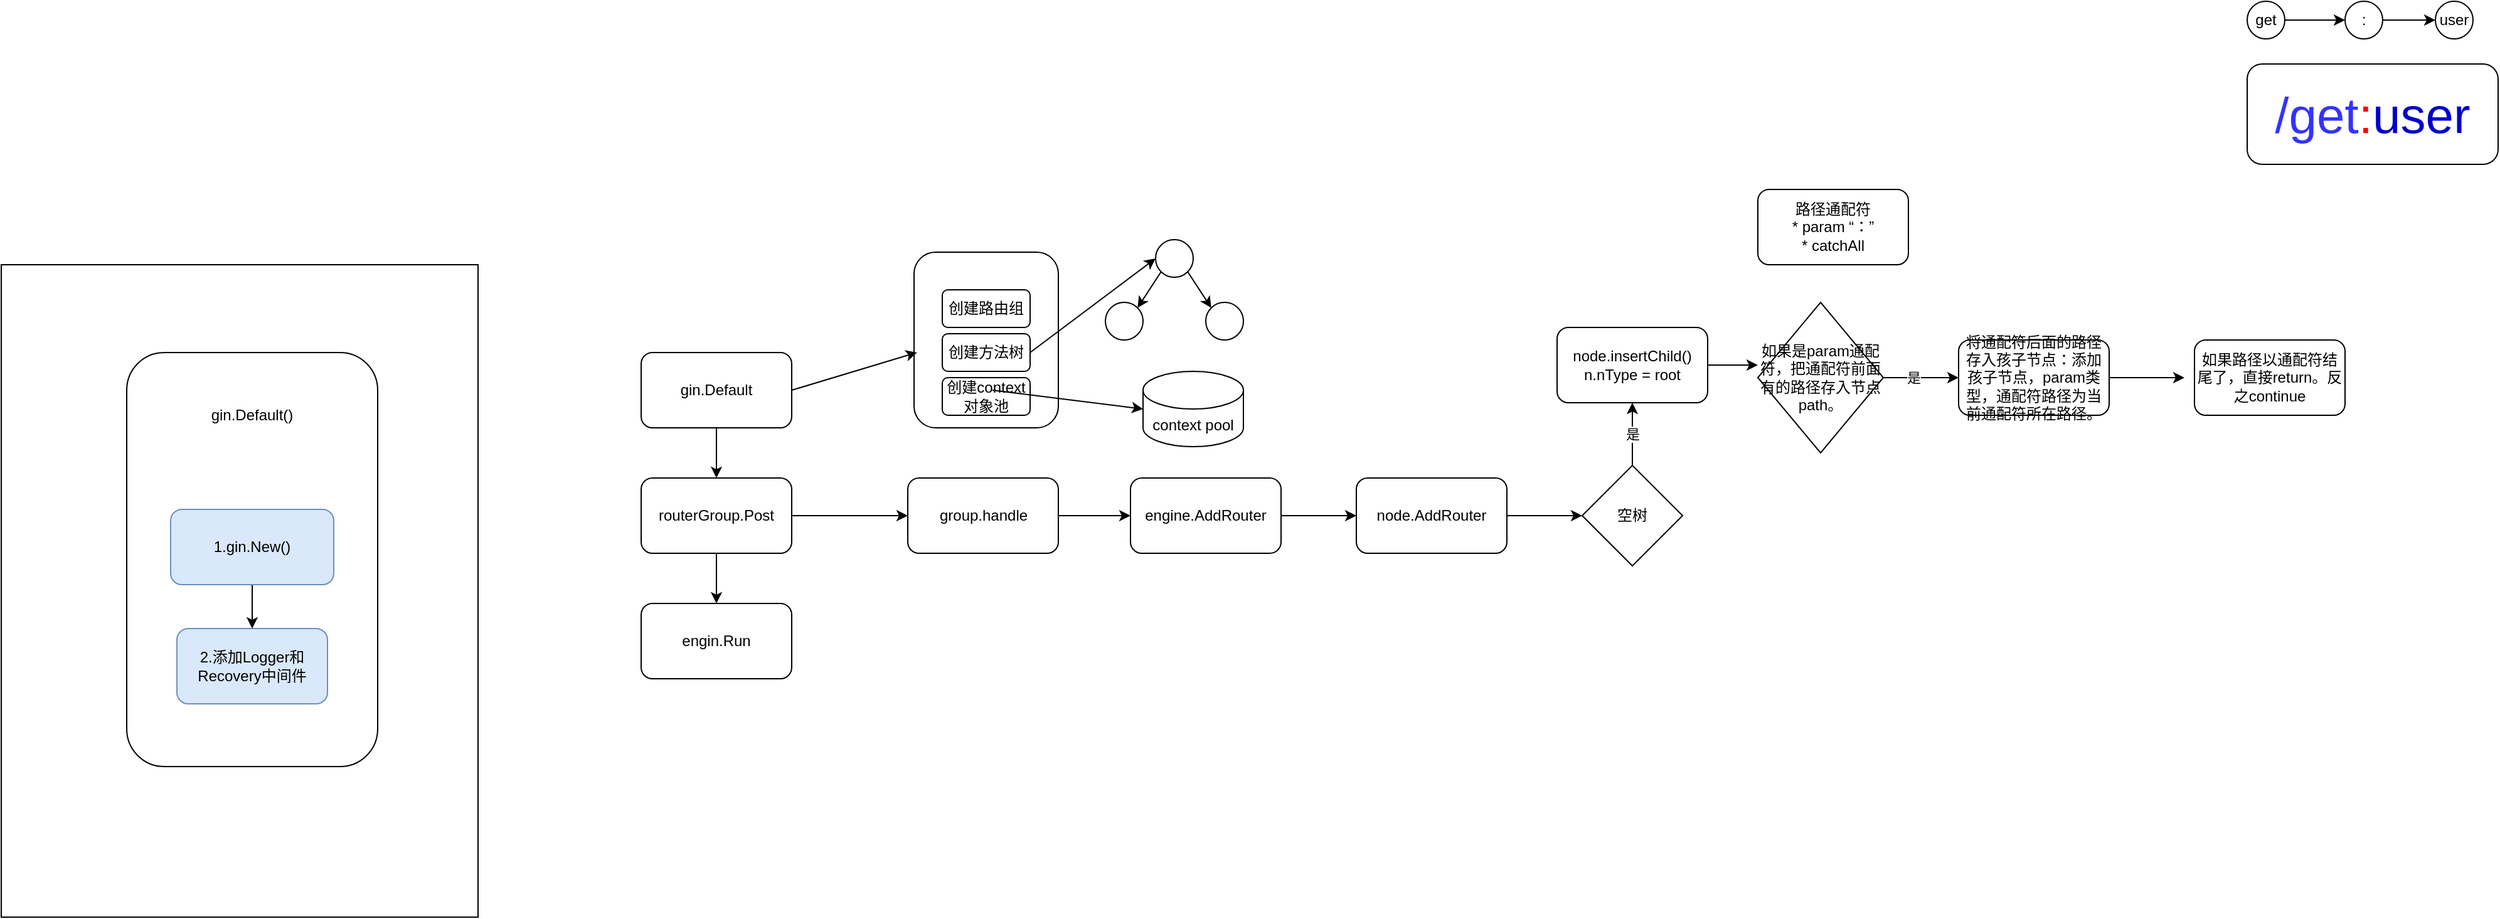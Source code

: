 <mxfile version="24.4.13" type="github">
  <diagram name="第 1 页" id="FhTdC2bvr46xT0aSxTmh">
    <mxGraphModel dx="789" dy="1670" grid="1" gridSize="10" guides="1" tooltips="1" connect="1" arrows="1" fold="1" page="1" pageScale="1" pageWidth="827" pageHeight="1169" math="0" shadow="0">
      <root>
        <mxCell id="0" />
        <mxCell id="1" parent="0" />
        <mxCell id="dOF-xwtYB641dK5NcoF4-30" value="" style="rounded=1;whiteSpace=wrap;html=1;" vertex="1" parent="1">
          <mxGeometry x="987.5" y="90" width="115" height="140" as="geometry" />
        </mxCell>
        <mxCell id="dOF-xwtYB641dK5NcoF4-17" value="" style="rounded=0;whiteSpace=wrap;html=1;" vertex="1" parent="1">
          <mxGeometry x="260" y="100" width="380" height="520" as="geometry" />
        </mxCell>
        <mxCell id="dOF-xwtYB641dK5NcoF4-10" value="" style="rounded=1;whiteSpace=wrap;html=1;" vertex="1" parent="1">
          <mxGeometry x="360" y="170" width="200" height="330" as="geometry" />
        </mxCell>
        <mxCell id="dOF-xwtYB641dK5NcoF4-15" style="edgeStyle=orthogonalEdgeStyle;rounded=0;orthogonalLoop=1;jettySize=auto;html=1;exitX=0.5;exitY=1;exitDx=0;exitDy=0;entryX=0.5;entryY=0;entryDx=0;entryDy=0;" edge="1" parent="1" source="dOF-xwtYB641dK5NcoF4-4" target="dOF-xwtYB641dK5NcoF4-14">
          <mxGeometry relative="1" as="geometry" />
        </mxCell>
        <mxCell id="dOF-xwtYB641dK5NcoF4-4" value="1.gin.New()" style="rounded=1;whiteSpace=wrap;html=1;fillColor=#dae8fc;strokeColor=#6c8ebf;" vertex="1" parent="1">
          <mxGeometry x="395" y="295" width="130" height="60" as="geometry" />
        </mxCell>
        <mxCell id="dOF-xwtYB641dK5NcoF4-14" value="2.添加Logger和Recovery中间件" style="rounded=1;whiteSpace=wrap;html=1;fillColor=#dae8fc;strokeColor=#6c8ebf;" vertex="1" parent="1">
          <mxGeometry x="400" y="390" width="120" height="60" as="geometry" />
        </mxCell>
        <mxCell id="dOF-xwtYB641dK5NcoF4-16" value="gin.Default()" style="text;html=1;align=center;verticalAlign=middle;whiteSpace=wrap;rounded=0;" vertex="1" parent="1">
          <mxGeometry x="420" y="200" width="80" height="40" as="geometry" />
        </mxCell>
        <mxCell id="dOF-xwtYB641dK5NcoF4-21" style="edgeStyle=orthogonalEdgeStyle;rounded=0;orthogonalLoop=1;jettySize=auto;html=1;exitX=0.5;exitY=1;exitDx=0;exitDy=0;" edge="1" parent="1" source="dOF-xwtYB641dK5NcoF4-18" target="dOF-xwtYB641dK5NcoF4-19">
          <mxGeometry relative="1" as="geometry" />
        </mxCell>
        <mxCell id="dOF-xwtYB641dK5NcoF4-25" style="rounded=0;orthogonalLoop=1;jettySize=auto;html=1;exitX=1;exitY=0.5;exitDx=0;exitDy=0;entryX=0.021;entryY=0.571;entryDx=0;entryDy=0;entryPerimeter=0;" edge="1" parent="1" source="dOF-xwtYB641dK5NcoF4-18" target="dOF-xwtYB641dK5NcoF4-30">
          <mxGeometry relative="1" as="geometry">
            <mxPoint x="950" y="240" as="targetPoint" />
          </mxGeometry>
        </mxCell>
        <mxCell id="dOF-xwtYB641dK5NcoF4-18" value="gin.Default" style="rounded=1;whiteSpace=wrap;html=1;" vertex="1" parent="1">
          <mxGeometry x="770" y="170" width="120" height="60" as="geometry" />
        </mxCell>
        <mxCell id="dOF-xwtYB641dK5NcoF4-22" style="edgeStyle=orthogonalEdgeStyle;rounded=0;orthogonalLoop=1;jettySize=auto;html=1;exitX=0.5;exitY=1;exitDx=0;exitDy=0;" edge="1" parent="1" source="dOF-xwtYB641dK5NcoF4-19" target="dOF-xwtYB641dK5NcoF4-20">
          <mxGeometry relative="1" as="geometry" />
        </mxCell>
        <mxCell id="dOF-xwtYB641dK5NcoF4-41" style="edgeStyle=orthogonalEdgeStyle;rounded=0;orthogonalLoop=1;jettySize=auto;html=1;exitX=1;exitY=0.5;exitDx=0;exitDy=0;" edge="1" parent="1" source="dOF-xwtYB641dK5NcoF4-19" target="dOF-xwtYB641dK5NcoF4-40">
          <mxGeometry relative="1" as="geometry" />
        </mxCell>
        <mxCell id="dOF-xwtYB641dK5NcoF4-19" value="routerGroup.Post" style="rounded=1;whiteSpace=wrap;html=1;" vertex="1" parent="1">
          <mxGeometry x="770" y="270" width="120" height="60" as="geometry" />
        </mxCell>
        <mxCell id="dOF-xwtYB641dK5NcoF4-20" value="engin.Run" style="rounded=1;whiteSpace=wrap;html=1;" vertex="1" parent="1">
          <mxGeometry x="770" y="370" width="120" height="60" as="geometry" />
        </mxCell>
        <mxCell id="dOF-xwtYB641dK5NcoF4-36" style="rounded=0;orthogonalLoop=1;jettySize=auto;html=1;exitX=1;exitY=0.5;exitDx=0;exitDy=0;entryX=0;entryY=0.5;entryDx=0;entryDy=0;" edge="1" parent="1" source="dOF-xwtYB641dK5NcoF4-23" target="dOF-xwtYB641dK5NcoF4-31">
          <mxGeometry relative="1" as="geometry" />
        </mxCell>
        <mxCell id="dOF-xwtYB641dK5NcoF4-23" value="创建方法树" style="rounded=1;whiteSpace=wrap;html=1;" vertex="1" parent="1">
          <mxGeometry x="1010" y="155" width="70" height="30" as="geometry" />
        </mxCell>
        <mxCell id="dOF-xwtYB641dK5NcoF4-28" value="创建context对象池" style="rounded=1;whiteSpace=wrap;html=1;" vertex="1" parent="1">
          <mxGeometry x="1010" y="190" width="70" height="30" as="geometry" />
        </mxCell>
        <mxCell id="dOF-xwtYB641dK5NcoF4-29" value="创建路由组" style="rounded=1;whiteSpace=wrap;html=1;" vertex="1" parent="1">
          <mxGeometry x="1010" y="120" width="70" height="30" as="geometry" />
        </mxCell>
        <mxCell id="dOF-xwtYB641dK5NcoF4-34" style="rounded=0;orthogonalLoop=1;jettySize=auto;html=1;exitX=0;exitY=1;exitDx=0;exitDy=0;entryX=1;entryY=0;entryDx=0;entryDy=0;" edge="1" parent="1" source="dOF-xwtYB641dK5NcoF4-31" target="dOF-xwtYB641dK5NcoF4-33">
          <mxGeometry relative="1" as="geometry" />
        </mxCell>
        <mxCell id="dOF-xwtYB641dK5NcoF4-35" style="rounded=0;orthogonalLoop=1;jettySize=auto;html=1;exitX=1;exitY=1;exitDx=0;exitDy=0;entryX=0;entryY=0;entryDx=0;entryDy=0;" edge="1" parent="1" source="dOF-xwtYB641dK5NcoF4-31" target="dOF-xwtYB641dK5NcoF4-32">
          <mxGeometry relative="1" as="geometry" />
        </mxCell>
        <mxCell id="dOF-xwtYB641dK5NcoF4-31" value="" style="ellipse;whiteSpace=wrap;html=1;aspect=fixed;" vertex="1" parent="1">
          <mxGeometry x="1180" y="80" width="30" height="30" as="geometry" />
        </mxCell>
        <mxCell id="dOF-xwtYB641dK5NcoF4-32" value="" style="ellipse;whiteSpace=wrap;html=1;aspect=fixed;" vertex="1" parent="1">
          <mxGeometry x="1220" y="130" width="30" height="30" as="geometry" />
        </mxCell>
        <mxCell id="dOF-xwtYB641dK5NcoF4-33" value="" style="ellipse;whiteSpace=wrap;html=1;aspect=fixed;" vertex="1" parent="1">
          <mxGeometry x="1140" y="130" width="30" height="30" as="geometry" />
        </mxCell>
        <mxCell id="dOF-xwtYB641dK5NcoF4-37" value="context pool" style="shape=cylinder3;whiteSpace=wrap;html=1;boundedLbl=1;backgroundOutline=1;size=15;" vertex="1" parent="1">
          <mxGeometry x="1170" y="185" width="80" height="60" as="geometry" />
        </mxCell>
        <mxCell id="dOF-xwtYB641dK5NcoF4-39" style="rounded=0;orthogonalLoop=1;jettySize=auto;html=1;exitX=0.5;exitY=1;exitDx=0;exitDy=0;entryX=0;entryY=0.5;entryDx=0;entryDy=0;entryPerimeter=0;" edge="1" parent="1" target="dOF-xwtYB641dK5NcoF4-37">
          <mxGeometry relative="1" as="geometry">
            <mxPoint x="1050" y="200" as="sourcePoint" />
          </mxGeometry>
        </mxCell>
        <mxCell id="dOF-xwtYB641dK5NcoF4-43" style="rounded=0;orthogonalLoop=1;jettySize=auto;html=1;exitX=1;exitY=0.5;exitDx=0;exitDy=0;" edge="1" parent="1" source="dOF-xwtYB641dK5NcoF4-40" target="dOF-xwtYB641dK5NcoF4-42">
          <mxGeometry relative="1" as="geometry" />
        </mxCell>
        <mxCell id="dOF-xwtYB641dK5NcoF4-40" value="group.handle" style="rounded=1;whiteSpace=wrap;html=1;" vertex="1" parent="1">
          <mxGeometry x="982.5" y="270" width="120" height="60" as="geometry" />
        </mxCell>
        <mxCell id="dOF-xwtYB641dK5NcoF4-45" style="edgeStyle=orthogonalEdgeStyle;rounded=0;orthogonalLoop=1;jettySize=auto;html=1;exitX=1;exitY=0.5;exitDx=0;exitDy=0;" edge="1" parent="1" source="dOF-xwtYB641dK5NcoF4-42" target="dOF-xwtYB641dK5NcoF4-44">
          <mxGeometry relative="1" as="geometry" />
        </mxCell>
        <mxCell id="dOF-xwtYB641dK5NcoF4-42" value="engine.AddRouter" style="rounded=1;whiteSpace=wrap;html=1;" vertex="1" parent="1">
          <mxGeometry x="1160" y="270" width="120" height="60" as="geometry" />
        </mxCell>
        <mxCell id="dOF-xwtYB641dK5NcoF4-47" style="edgeStyle=orthogonalEdgeStyle;rounded=0;orthogonalLoop=1;jettySize=auto;html=1;exitX=1;exitY=0.5;exitDx=0;exitDy=0;" edge="1" parent="1" source="dOF-xwtYB641dK5NcoF4-44" target="dOF-xwtYB641dK5NcoF4-46">
          <mxGeometry relative="1" as="geometry" />
        </mxCell>
        <mxCell id="dOF-xwtYB641dK5NcoF4-44" value="node.AddRouter" style="rounded=1;whiteSpace=wrap;html=1;" vertex="1" parent="1">
          <mxGeometry x="1340" y="270" width="120" height="60" as="geometry" />
        </mxCell>
        <mxCell id="dOF-xwtYB641dK5NcoF4-49" value="是" style="edgeStyle=orthogonalEdgeStyle;rounded=0;orthogonalLoop=1;jettySize=auto;html=1;exitX=0.5;exitY=0;exitDx=0;exitDy=0;" edge="1" parent="1" source="dOF-xwtYB641dK5NcoF4-46" target="dOF-xwtYB641dK5NcoF4-48">
          <mxGeometry relative="1" as="geometry" />
        </mxCell>
        <mxCell id="dOF-xwtYB641dK5NcoF4-46" value="空树" style="rhombus;whiteSpace=wrap;html=1;" vertex="1" parent="1">
          <mxGeometry x="1520" y="260" width="80" height="80" as="geometry" />
        </mxCell>
        <mxCell id="dOF-xwtYB641dK5NcoF4-51" style="edgeStyle=orthogonalEdgeStyle;rounded=0;orthogonalLoop=1;jettySize=auto;html=1;exitX=1;exitY=0.5;exitDx=0;exitDy=0;" edge="1" parent="1" source="dOF-xwtYB641dK5NcoF4-48">
          <mxGeometry relative="1" as="geometry">
            <mxPoint x="1660" y="180" as="targetPoint" />
          </mxGeometry>
        </mxCell>
        <mxCell id="dOF-xwtYB641dK5NcoF4-48" value="node.insertChild()&lt;div&gt;n.nType = root&lt;br&gt;&lt;/div&gt;" style="rounded=1;whiteSpace=wrap;html=1;" vertex="1" parent="1">
          <mxGeometry x="1500" y="150" width="120" height="60" as="geometry" />
        </mxCell>
        <mxCell id="dOF-xwtYB641dK5NcoF4-52" value="路径通配符&lt;br&gt;* param “：”&lt;div&gt;* catchAll&lt;/div&gt;" style="rounded=1;whiteSpace=wrap;html=1;" vertex="1" parent="1">
          <mxGeometry x="1660" y="40" width="120" height="60" as="geometry" />
        </mxCell>
        <mxCell id="dOF-xwtYB641dK5NcoF4-58" style="edgeStyle=orthogonalEdgeStyle;rounded=0;orthogonalLoop=1;jettySize=auto;html=1;exitX=1;exitY=0.5;exitDx=0;exitDy=0;" edge="1" parent="1" source="dOF-xwtYB641dK5NcoF4-54" target="dOF-xwtYB641dK5NcoF4-56">
          <mxGeometry relative="1" as="geometry" />
        </mxCell>
        <mxCell id="dOF-xwtYB641dK5NcoF4-60" value="是" style="edgeLabel;html=1;align=center;verticalAlign=middle;resizable=0;points=[];" vertex="1" connectable="0" parent="dOF-xwtYB641dK5NcoF4-58">
          <mxGeometry x="-0.193" relative="1" as="geometry">
            <mxPoint as="offset" />
          </mxGeometry>
        </mxCell>
        <mxCell id="dOF-xwtYB641dK5NcoF4-54" value="如果是param通配符，把通配符前面有的路径存入节点path。" style="rhombus;whiteSpace=wrap;html=1;" vertex="1" parent="1">
          <mxGeometry x="1660" y="130" width="100" height="120" as="geometry" />
        </mxCell>
        <mxCell id="dOF-xwtYB641dK5NcoF4-59" style="edgeStyle=orthogonalEdgeStyle;rounded=0;orthogonalLoop=1;jettySize=auto;html=1;exitX=1;exitY=0.5;exitDx=0;exitDy=0;entryX=0;entryY=0.5;entryDx=0;entryDy=0;" edge="1" parent="1" source="dOF-xwtYB641dK5NcoF4-56">
          <mxGeometry relative="1" as="geometry">
            <mxPoint x="2000" y="190" as="targetPoint" />
          </mxGeometry>
        </mxCell>
        <mxCell id="dOF-xwtYB641dK5NcoF4-56" value="将通配符后面的路径存入孩子节点：添加孩子节点，param类型，通配符路径为当前通配符所在路径。" style="rounded=1;whiteSpace=wrap;html=1;" vertex="1" parent="1">
          <mxGeometry x="1820" y="160" width="120" height="60" as="geometry" />
        </mxCell>
        <mxCell id="dOF-xwtYB641dK5NcoF4-62" value="如果路径以通配符结尾了，直接return。反之continue" style="rounded=1;whiteSpace=wrap;html=1;" vertex="1" parent="1">
          <mxGeometry x="2008" y="160" width="120" height="60" as="geometry" />
        </mxCell>
        <mxCell id="dOF-xwtYB641dK5NcoF4-63" value="&lt;font style=&quot;font-size: 40px;&quot;&gt;&lt;font color=&quot;#3333ff&quot;&gt;/get&lt;/font&gt;&lt;font color=&quot;#ff0000&quot;&gt;:&lt;/font&gt;&lt;font color=&quot;#0000cc&quot;&gt;user&lt;/font&gt;&lt;/font&gt;" style="rounded=1;whiteSpace=wrap;html=1;" vertex="1" parent="1">
          <mxGeometry x="2050" y="-60" width="200" height="80" as="geometry" />
        </mxCell>
        <mxCell id="dOF-xwtYB641dK5NcoF4-69" style="edgeStyle=orthogonalEdgeStyle;rounded=0;orthogonalLoop=1;jettySize=auto;html=1;exitX=1;exitY=0.5;exitDx=0;exitDy=0;" edge="1" parent="1" source="dOF-xwtYB641dK5NcoF4-64" target="dOF-xwtYB641dK5NcoF4-65">
          <mxGeometry relative="1" as="geometry" />
        </mxCell>
        <mxCell id="dOF-xwtYB641dK5NcoF4-64" value="get" style="ellipse;whiteSpace=wrap;html=1;aspect=fixed;" vertex="1" parent="1">
          <mxGeometry x="2050" y="-110" width="30" height="30" as="geometry" />
        </mxCell>
        <mxCell id="dOF-xwtYB641dK5NcoF4-70" style="edgeStyle=orthogonalEdgeStyle;rounded=0;orthogonalLoop=1;jettySize=auto;html=1;exitX=1;exitY=0.5;exitDx=0;exitDy=0;" edge="1" parent="1" source="dOF-xwtYB641dK5NcoF4-65" target="dOF-xwtYB641dK5NcoF4-66">
          <mxGeometry relative="1" as="geometry" />
        </mxCell>
        <mxCell id="dOF-xwtYB641dK5NcoF4-65" value=":" style="ellipse;whiteSpace=wrap;html=1;aspect=fixed;" vertex="1" parent="1">
          <mxGeometry x="2128" y="-110" width="30" height="30" as="geometry" />
        </mxCell>
        <mxCell id="dOF-xwtYB641dK5NcoF4-66" value="user" style="ellipse;whiteSpace=wrap;html=1;aspect=fixed;" vertex="1" parent="1">
          <mxGeometry x="2200" y="-110" width="30" height="30" as="geometry" />
        </mxCell>
      </root>
    </mxGraphModel>
  </diagram>
</mxfile>
